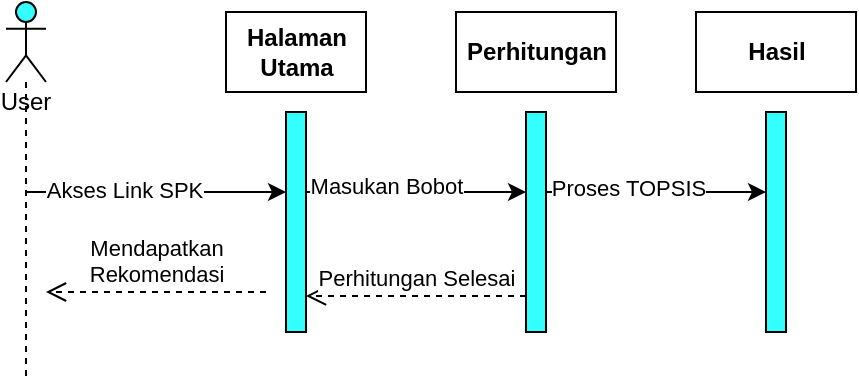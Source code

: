 <mxfile version="16.2.4" type="device"><diagram id="WdrptEgrEetWCmjkM3TO" name="Page-1"><mxGraphModel dx="1108" dy="468" grid="1" gridSize="10" guides="1" tooltips="1" connect="1" arrows="1" fold="1" page="1" pageScale="1" pageWidth="827" pageHeight="1169" math="0" shadow="0"><root><mxCell id="0"/><mxCell id="1" parent="0"/><mxCell id="-BCsmPAs666BqBOS2IV9-16" value="" style="edgeStyle=orthogonalEdgeStyle;rounded=0;orthogonalLoop=1;jettySize=auto;html=1;" edge="1" parent="1" source="-BCsmPAs666BqBOS2IV9-8" target="-BCsmPAs666BqBOS2IV9-15"><mxGeometry relative="1" as="geometry"><Array as="points"><mxPoint x="420" y="170"/><mxPoint x="420" y="170"/></Array></mxGeometry></mxCell><mxCell id="-BCsmPAs666BqBOS2IV9-17" value="Proses TOPSIS" style="edgeLabel;html=1;align=center;verticalAlign=middle;resizable=0;points=[];" vertex="1" connectable="0" parent="-BCsmPAs666BqBOS2IV9-16"><mxGeometry x="-0.26" y="2" relative="1" as="geometry"><mxPoint as="offset"/></mxGeometry></mxCell><mxCell id="-BCsmPAs666BqBOS2IV9-8" value="" style="html=1;points=[];perimeter=orthogonalPerimeter;fillColor=#33FFFF;" vertex="1" parent="1"><mxGeometry x="390" y="130" width="10" height="110" as="geometry"/></mxCell><mxCell id="-BCsmPAs666BqBOS2IV9-13" value="" style="edgeStyle=orthogonalEdgeStyle;rounded=0;orthogonalLoop=1;jettySize=auto;html=1;" edge="1" parent="1" source="-BCsmPAs666BqBOS2IV9-9" target="-BCsmPAs666BqBOS2IV9-8"><mxGeometry relative="1" as="geometry"><Array as="points"><mxPoint x="370" y="170"/><mxPoint x="370" y="170"/></Array></mxGeometry></mxCell><mxCell id="-BCsmPAs666BqBOS2IV9-14" value="Masukan Bobot" style="edgeLabel;html=1;align=center;verticalAlign=middle;resizable=0;points=[];" vertex="1" connectable="0" parent="-BCsmPAs666BqBOS2IV9-13"><mxGeometry x="-0.28" y="3" relative="1" as="geometry"><mxPoint as="offset"/></mxGeometry></mxCell><mxCell id="-BCsmPAs666BqBOS2IV9-9" value="" style="html=1;points=[];perimeter=orthogonalPerimeter;fillColor=#33FFFF;" vertex="1" parent="1"><mxGeometry x="270" y="130" width="10" height="110" as="geometry"/></mxCell><mxCell id="-BCsmPAs666BqBOS2IV9-11" value="" style="edgeStyle=orthogonalEdgeStyle;rounded=0;orthogonalLoop=1;jettySize=auto;html=1;" edge="1" parent="1" source="-BCsmPAs666BqBOS2IV9-10" target="-BCsmPAs666BqBOS2IV9-9"><mxGeometry relative="1" as="geometry"><Array as="points"><mxPoint x="250" y="170"/><mxPoint x="250" y="170"/></Array></mxGeometry></mxCell><mxCell id="-BCsmPAs666BqBOS2IV9-12" value="Akses Link SPK" style="edgeLabel;html=1;align=center;verticalAlign=middle;resizable=0;points=[];" vertex="1" connectable="0" parent="-BCsmPAs666BqBOS2IV9-11"><mxGeometry x="-0.245" y="1" relative="1" as="geometry"><mxPoint as="offset"/></mxGeometry></mxCell><mxCell id="-BCsmPAs666BqBOS2IV9-10" value="User" style="shape=umlLifeline;participant=umlActor;perimeter=lifelinePerimeter;whiteSpace=wrap;html=1;container=1;collapsible=0;recursiveResize=0;verticalAlign=top;spacingTop=36;outlineConnect=0;fillColor=#33FFFF;" vertex="1" parent="1"><mxGeometry x="130" y="75" width="20" height="190" as="geometry"/></mxCell><mxCell id="-BCsmPAs666BqBOS2IV9-15" value="" style="html=1;points=[];perimeter=orthogonalPerimeter;fillColor=#33FFFF;" vertex="1" parent="1"><mxGeometry x="510" y="130" width="10" height="110" as="geometry"/></mxCell><mxCell id="-BCsmPAs666BqBOS2IV9-18" value="&lt;div&gt;&lt;b&gt;Halaman &lt;br&gt;&lt;/b&gt;&lt;/div&gt;&lt;div&gt;&lt;b&gt;Utama&lt;/b&gt;&lt;/div&gt;" style="html=1;fillColor=#FFFFFF;" vertex="1" parent="1"><mxGeometry x="240" y="80" width="70" height="40" as="geometry"/></mxCell><mxCell id="-BCsmPAs666BqBOS2IV9-19" value="&lt;b&gt;Perhitungan&lt;/b&gt;" style="html=1;fillColor=#FFFFFF;" vertex="1" parent="1"><mxGeometry x="355" y="80" width="80" height="40" as="geometry"/></mxCell><mxCell id="-BCsmPAs666BqBOS2IV9-20" value="&lt;b&gt;Hasil&lt;/b&gt;" style="html=1;fillColor=#FFFFFF;" vertex="1" parent="1"><mxGeometry x="475" y="80" width="80" height="40" as="geometry"/></mxCell><mxCell id="-BCsmPAs666BqBOS2IV9-23" value="Perhitungan Selesai" style="html=1;verticalAlign=bottom;endArrow=open;dashed=1;endSize=8;rounded=0;exitX=0;exitY=0.836;exitDx=0;exitDy=0;exitPerimeter=0;" edge="1" parent="1" source="-BCsmPAs666BqBOS2IV9-8" target="-BCsmPAs666BqBOS2IV9-9"><mxGeometry relative="1" as="geometry"><mxPoint x="390" y="210" as="sourcePoint"/><mxPoint x="310" y="210" as="targetPoint"/></mxGeometry></mxCell><mxCell id="-BCsmPAs666BqBOS2IV9-24" value="&lt;div&gt;Mendapatkan &lt;br&gt;&lt;/div&gt;&lt;div&gt;Rekomendasi&lt;/div&gt;" style="html=1;verticalAlign=bottom;endArrow=open;dashed=1;endSize=8;rounded=0;" edge="1" parent="1"><mxGeometry relative="1" as="geometry"><mxPoint x="260" y="220" as="sourcePoint"/><mxPoint x="150" y="220" as="targetPoint"/></mxGeometry></mxCell></root></mxGraphModel></diagram></mxfile>